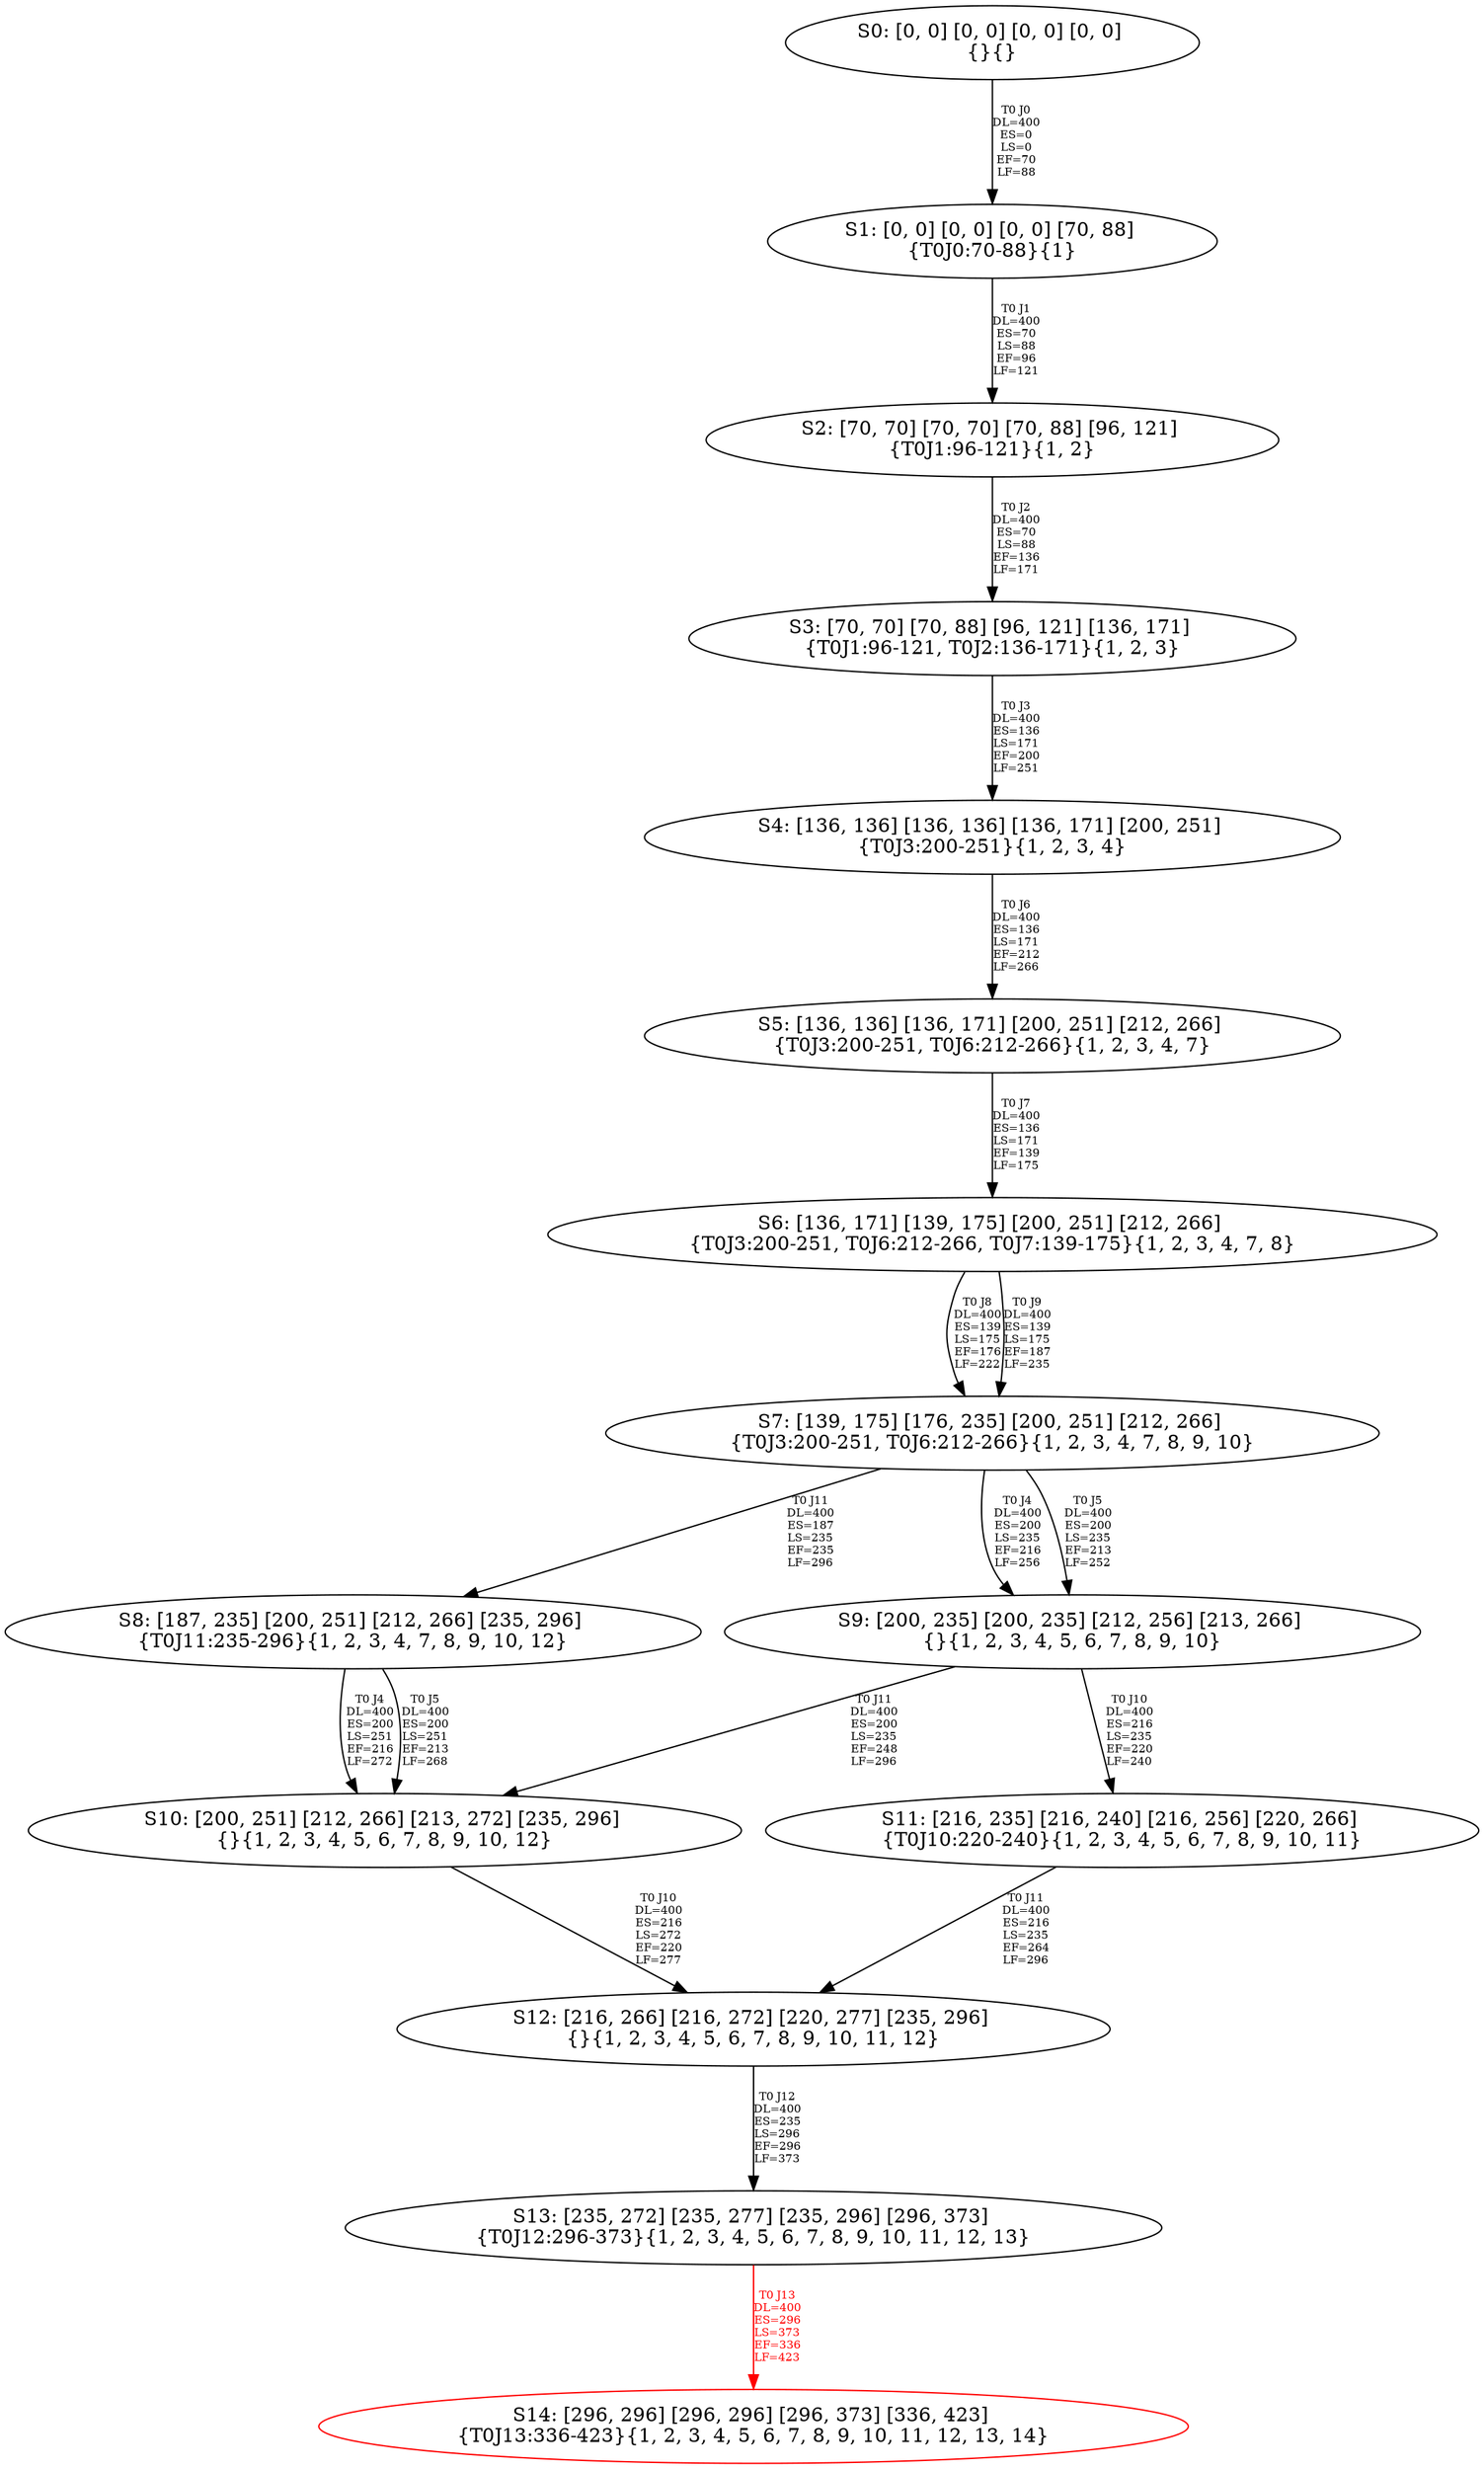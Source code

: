 digraph {
	S0[label="S0: [0, 0] [0, 0] [0, 0] [0, 0] \n{}{}"];
	S1[label="S1: [0, 0] [0, 0] [0, 0] [70, 88] \n{T0J0:70-88}{1}"];
	S2[label="S2: [70, 70] [70, 70] [70, 88] [96, 121] \n{T0J1:96-121}{1, 2}"];
	S3[label="S3: [70, 70] [70, 88] [96, 121] [136, 171] \n{T0J1:96-121, T0J2:136-171}{1, 2, 3}"];
	S4[label="S4: [136, 136] [136, 136] [136, 171] [200, 251] \n{T0J3:200-251}{1, 2, 3, 4}"];
	S5[label="S5: [136, 136] [136, 171] [200, 251] [212, 266] \n{T0J3:200-251, T0J6:212-266}{1, 2, 3, 4, 7}"];
	S6[label="S6: [136, 171] [139, 175] [200, 251] [212, 266] \n{T0J3:200-251, T0J6:212-266, T0J7:139-175}{1, 2, 3, 4, 7, 8}"];
	S7[label="S7: [139, 175] [176, 235] [200, 251] [212, 266] \n{T0J3:200-251, T0J6:212-266}{1, 2, 3, 4, 7, 8, 9, 10}"];
	S8[label="S8: [187, 235] [200, 251] [212, 266] [235, 296] \n{T0J11:235-296}{1, 2, 3, 4, 7, 8, 9, 10, 12}"];
	S9[label="S9: [200, 235] [200, 235] [212, 256] [213, 266] \n{}{1, 2, 3, 4, 5, 6, 7, 8, 9, 10}"];
	S10[label="S10: [200, 251] [212, 266] [213, 272] [235, 296] \n{}{1, 2, 3, 4, 5, 6, 7, 8, 9, 10, 12}"];
	S11[label="S11: [216, 235] [216, 240] [216, 256] [220, 266] \n{T0J10:220-240}{1, 2, 3, 4, 5, 6, 7, 8, 9, 10, 11}"];
	S12[label="S12: [216, 266] [216, 272] [220, 277] [235, 296] \n{}{1, 2, 3, 4, 5, 6, 7, 8, 9, 10, 11, 12}"];
	S13[label="S13: [235, 272] [235, 277] [235, 296] [296, 373] \n{T0J12:296-373}{1, 2, 3, 4, 5, 6, 7, 8, 9, 10, 11, 12, 13}"];
	S14[label="S14: [296, 296] [296, 296] [296, 373] [336, 423] \n{T0J13:336-423}{1, 2, 3, 4, 5, 6, 7, 8, 9, 10, 11, 12, 13, 14}"];
	S0 -> S1[label="T0 J0\nDL=400\nES=0\nLS=0\nEF=70\nLF=88",fontsize=8];
	S1 -> S2[label="T0 J1\nDL=400\nES=70\nLS=88\nEF=96\nLF=121",fontsize=8];
	S2 -> S3[label="T0 J2\nDL=400\nES=70\nLS=88\nEF=136\nLF=171",fontsize=8];
	S3 -> S4[label="T0 J3\nDL=400\nES=136\nLS=171\nEF=200\nLF=251",fontsize=8];
	S4 -> S5[label="T0 J6\nDL=400\nES=136\nLS=171\nEF=212\nLF=266",fontsize=8];
	S5 -> S6[label="T0 J7\nDL=400\nES=136\nLS=171\nEF=139\nLF=175",fontsize=8];
	S6 -> S7[label="T0 J8\nDL=400\nES=139\nLS=175\nEF=176\nLF=222",fontsize=8];
	S6 -> S7[label="T0 J9\nDL=400\nES=139\nLS=175\nEF=187\nLF=235",fontsize=8];
	S7 -> S9[label="T0 J4\nDL=400\nES=200\nLS=235\nEF=216\nLF=256",fontsize=8];
	S7 -> S9[label="T0 J5\nDL=400\nES=200\nLS=235\nEF=213\nLF=252",fontsize=8];
	S7 -> S8[label="T0 J11\nDL=400\nES=187\nLS=235\nEF=235\nLF=296",fontsize=8];
	S8 -> S10[label="T0 J4\nDL=400\nES=200\nLS=251\nEF=216\nLF=272",fontsize=8];
	S8 -> S10[label="T0 J5\nDL=400\nES=200\nLS=251\nEF=213\nLF=268",fontsize=8];
	S9 -> S11[label="T0 J10\nDL=400\nES=216\nLS=235\nEF=220\nLF=240",fontsize=8];
	S9 -> S10[label="T0 J11\nDL=400\nES=200\nLS=235\nEF=248\nLF=296",fontsize=8];
	S10 -> S12[label="T0 J10\nDL=400\nES=216\nLS=272\nEF=220\nLF=277",fontsize=8];
	S11 -> S12[label="T0 J11\nDL=400\nES=216\nLS=235\nEF=264\nLF=296",fontsize=8];
	S12 -> S13[label="T0 J12\nDL=400\nES=235\nLS=296\nEF=296\nLF=373",fontsize=8];
	S13 -> S14[label="T0 J13\nDL=400\nES=296\nLS=373\nEF=336\nLF=423",color=Red,fontcolor=Red,fontsize=8];
S14[color=Red];
}
